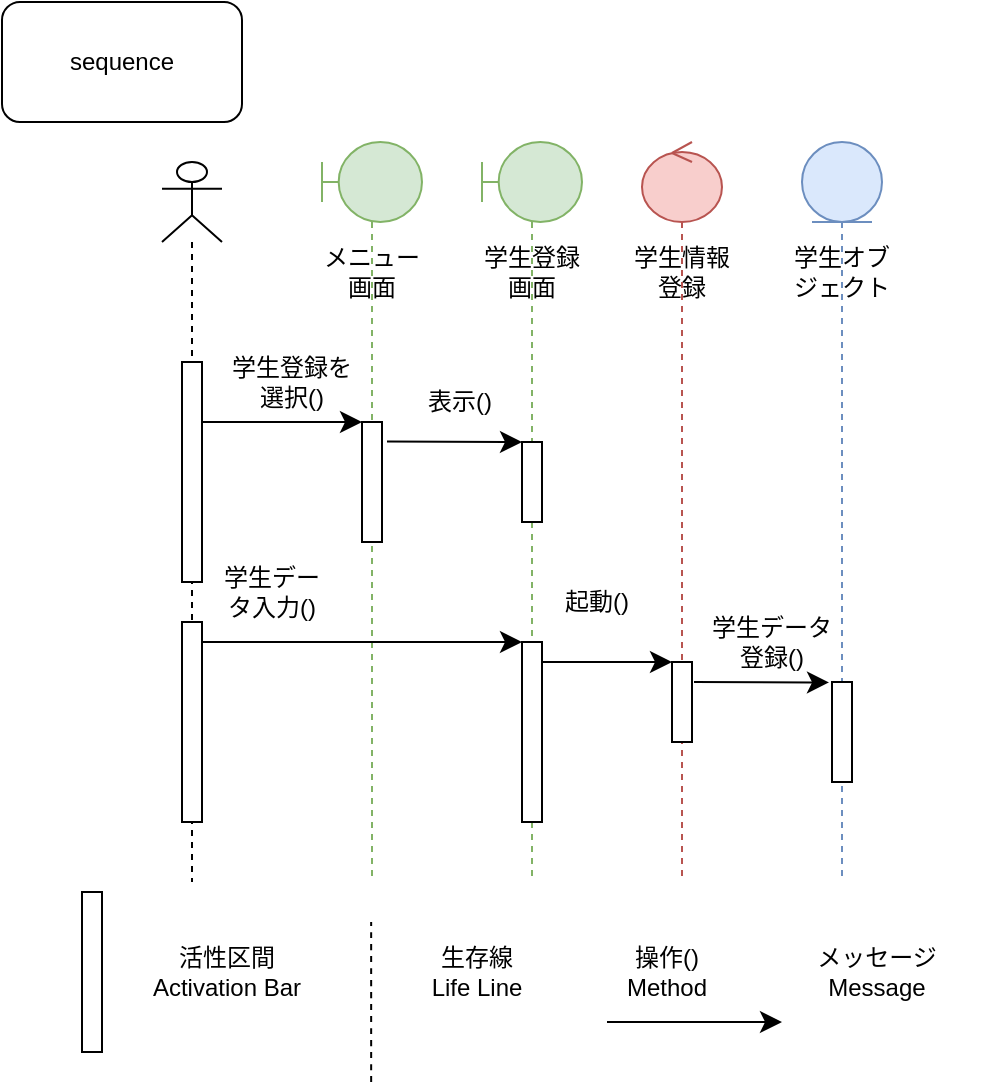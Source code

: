 <mxfile>
    <diagram id="Kf6Vw_w78lC377Hokcgv" name="ページ1">
        <mxGraphModel dx="540" dy="292" grid="1" gridSize="10" guides="1" tooltips="1" connect="1" arrows="1" fold="1" page="1" pageScale="1" pageWidth="827" pageHeight="1169" math="0" shadow="0">
            <root>
                <mxCell id="0"/>
                <mxCell id="1" parent="0"/>
                <mxCell id="2" value="sequence" style="rounded=1;whiteSpace=wrap;html=1;" parent="1" vertex="1">
                    <mxGeometry y="10" width="120" height="60" as="geometry"/>
                </mxCell>
                <mxCell id="L94UDntbKttdnVR1cpFL-3" value="" style="shape=umlLifeline;perimeter=lifelinePerimeter;whiteSpace=wrap;html=1;container=1;dropTarget=0;collapsible=0;recursiveResize=0;outlineConnect=0;portConstraint=eastwest;newEdgeStyle={&quot;curved&quot;:0,&quot;rounded&quot;:0};participant=umlActor;" parent="1" vertex="1">
                    <mxGeometry x="80" y="90" width="30" height="360" as="geometry"/>
                </mxCell>
                <mxCell id="L94UDntbKttdnVR1cpFL-6" value="" style="html=1;points=[[0,0,0,0,5],[0,1,0,0,-5],[1,0,0,0,5],[1,1,0,0,-5]];perimeter=orthogonalPerimeter;outlineConnect=0;targetShapes=umlLifeline;portConstraint=eastwest;newEdgeStyle={&quot;curved&quot;:0,&quot;rounded&quot;:0};" parent="L94UDntbKttdnVR1cpFL-3" vertex="1">
                    <mxGeometry x="10" y="100" width="10" height="110" as="geometry"/>
                </mxCell>
                <mxCell id="L94UDntbKttdnVR1cpFL-33" value="" style="html=1;points=[[0,0,0,0,5],[0,1,0,0,-5],[1,0,0,0,5],[1,1,0,0,-5]];perimeter=orthogonalPerimeter;outlineConnect=0;targetShapes=umlLifeline;portConstraint=eastwest;newEdgeStyle={&quot;curved&quot;:0,&quot;rounded&quot;:0};" parent="L94UDntbKttdnVR1cpFL-3" vertex="1">
                    <mxGeometry x="10" y="230" width="10" height="100" as="geometry"/>
                </mxCell>
                <mxCell id="L94UDntbKttdnVR1cpFL-10" value="" style="shape=umlLifeline;perimeter=lifelinePerimeter;whiteSpace=wrap;html=1;container=1;dropTarget=0;collapsible=0;recursiveResize=0;outlineConnect=0;portConstraint=eastwest;newEdgeStyle={&quot;curved&quot;:0,&quot;rounded&quot;:0};participant=umlBoundary;fillColor=#d5e8d4;strokeColor=#82b366;" parent="1" vertex="1">
                    <mxGeometry x="160" y="80" width="50" height="370" as="geometry"/>
                </mxCell>
                <mxCell id="L94UDntbKttdnVR1cpFL-20" value="" style="html=1;points=[[0,0,0,0,5],[0,1,0,0,-5],[1,0,0,0,5],[1,1,0,0,-5]];perimeter=orthogonalPerimeter;outlineConnect=0;targetShapes=umlLifeline;portConstraint=eastwest;newEdgeStyle={&quot;curved&quot;:0,&quot;rounded&quot;:0};" parent="L94UDntbKttdnVR1cpFL-10" vertex="1">
                    <mxGeometry x="20" y="140" width="10" height="60" as="geometry"/>
                </mxCell>
                <mxCell id="L94UDntbKttdnVR1cpFL-11" value="" style="shape=umlLifeline;perimeter=lifelinePerimeter;whiteSpace=wrap;html=1;container=1;dropTarget=0;collapsible=0;recursiveResize=0;outlineConnect=0;portConstraint=eastwest;newEdgeStyle={&quot;curved&quot;:0,&quot;rounded&quot;:0};participant=umlBoundary;fillColor=#d5e8d4;strokeColor=#82b366;" parent="1" vertex="1">
                    <mxGeometry x="240" y="80" width="50" height="370" as="geometry"/>
                </mxCell>
                <mxCell id="L94UDntbKttdnVR1cpFL-21" value="" style="html=1;points=[[0,0,0,0,5],[0,1,0,0,-5],[1,0,0,0,5],[1,1,0,0,-5]];perimeter=orthogonalPerimeter;outlineConnect=0;targetShapes=umlLifeline;portConstraint=eastwest;newEdgeStyle={&quot;curved&quot;:0,&quot;rounded&quot;:0};" parent="L94UDntbKttdnVR1cpFL-11" vertex="1">
                    <mxGeometry x="20" y="150" width="10" height="40" as="geometry"/>
                </mxCell>
                <mxCell id="L94UDntbKttdnVR1cpFL-37" value="" style="html=1;points=[[0,0,0,0,5],[0,1,0,0,-5],[1,0,0,0,5],[1,1,0,0,-5]];perimeter=orthogonalPerimeter;outlineConnect=0;targetShapes=umlLifeline;portConstraint=eastwest;newEdgeStyle={&quot;curved&quot;:0,&quot;rounded&quot;:0};" parent="L94UDntbKttdnVR1cpFL-11" vertex="1">
                    <mxGeometry x="20" y="250" width="10" height="90" as="geometry"/>
                </mxCell>
                <mxCell id="L94UDntbKttdnVR1cpFL-12" value="" style="shape=umlLifeline;perimeter=lifelinePerimeter;whiteSpace=wrap;html=1;container=1;dropTarget=0;collapsible=0;recursiveResize=0;outlineConnect=0;portConstraint=eastwest;newEdgeStyle={&quot;curved&quot;:0,&quot;rounded&quot;:0};participant=umlEntity;fillColor=#dae8fc;strokeColor=#6c8ebf;" parent="1" vertex="1">
                    <mxGeometry x="400" y="80" width="40" height="370" as="geometry"/>
                </mxCell>
                <mxCell id="L94UDntbKttdnVR1cpFL-40" value="" style="html=1;points=[[0,0,0,0,5],[0,1,0,0,-5],[1,0,0,0,5],[1,1,0,0,-5]];perimeter=orthogonalPerimeter;outlineConnect=0;targetShapes=umlLifeline;portConstraint=eastwest;newEdgeStyle={&quot;curved&quot;:0,&quot;rounded&quot;:0};" parent="L94UDntbKttdnVR1cpFL-12" vertex="1">
                    <mxGeometry x="15" y="270" width="10" height="50" as="geometry"/>
                </mxCell>
                <mxCell id="L94UDntbKttdnVR1cpFL-13" value="" style="shape=umlLifeline;perimeter=lifelinePerimeter;whiteSpace=wrap;html=1;container=1;dropTarget=0;collapsible=0;recursiveResize=0;outlineConnect=0;portConstraint=eastwest;newEdgeStyle={&quot;curved&quot;:0,&quot;rounded&quot;:0};participant=umlControl;fillColor=#f8cecc;strokeColor=#b85450;" parent="1" vertex="1">
                    <mxGeometry x="320" y="80" width="40" height="370" as="geometry"/>
                </mxCell>
                <mxCell id="L94UDntbKttdnVR1cpFL-39" value="" style="html=1;points=[[0,0,0,0,5],[0,1,0,0,-5],[1,0,0,0,5],[1,1,0,0,-5]];perimeter=orthogonalPerimeter;outlineConnect=0;targetShapes=umlLifeline;portConstraint=eastwest;newEdgeStyle={&quot;curved&quot;:0,&quot;rounded&quot;:0};" parent="L94UDntbKttdnVR1cpFL-13" vertex="1">
                    <mxGeometry x="15" y="260" width="10" height="40" as="geometry"/>
                </mxCell>
                <mxCell id="L94UDntbKttdnVR1cpFL-14" value="" style="html=1;points=[[0,0,0,0,5],[0,1,0,0,-5],[1,0,0,0,5],[1,1,0,0,-5]];perimeter=orthogonalPerimeter;outlineConnect=0;targetShapes=umlLifeline;portConstraint=eastwest;newEdgeStyle={&quot;curved&quot;:0,&quot;rounded&quot;:0};" parent="1" vertex="1">
                    <mxGeometry x="40" y="455" width="10" height="80" as="geometry"/>
                </mxCell>
                <mxCell id="L94UDntbKttdnVR1cpFL-15" value="活性区間&lt;div&gt;Activation Bar&lt;/div&gt;" style="text;html=1;align=center;verticalAlign=middle;whiteSpace=wrap;rounded=0;" parent="1" vertex="1">
                    <mxGeometry x="60" y="480" width="105" height="30" as="geometry"/>
                </mxCell>
                <mxCell id="L94UDntbKttdnVR1cpFL-16" value="生存線&lt;div&gt;Life Line&lt;/div&gt;" style="text;html=1;align=center;verticalAlign=middle;whiteSpace=wrap;rounded=0;" parent="1" vertex="1">
                    <mxGeometry x="185" y="480" width="105" height="30" as="geometry"/>
                </mxCell>
                <mxCell id="L94UDntbKttdnVR1cpFL-18" value="" style="endArrow=none;dashed=1;html=1;rounded=0;fontSize=12;startSize=8;endSize=8;curved=1;" parent="1" edge="1">
                    <mxGeometry width="50" height="50" relative="1" as="geometry">
                        <mxPoint x="184.58" y="550" as="sourcePoint"/>
                        <mxPoint x="184.58" y="470" as="targetPoint"/>
                    </mxGeometry>
                </mxCell>
                <mxCell id="L94UDntbKttdnVR1cpFL-19" value="" style="endArrow=classic;html=1;rounded=0;fontSize=12;startSize=8;endSize=8;curved=1;" parent="1" target="L94UDntbKttdnVR1cpFL-20" edge="1">
                    <mxGeometry width="50" height="50" relative="1" as="geometry">
                        <mxPoint x="100" y="220" as="sourcePoint"/>
                        <mxPoint x="170" y="220" as="targetPoint"/>
                    </mxGeometry>
                </mxCell>
                <mxCell id="L94UDntbKttdnVR1cpFL-22" value="メニュー画面" style="text;html=1;align=center;verticalAlign=middle;whiteSpace=wrap;rounded=0;" parent="1" vertex="1">
                    <mxGeometry x="155" y="130" width="60" height="30" as="geometry"/>
                </mxCell>
                <mxCell id="L94UDntbKttdnVR1cpFL-23" value="学生登録画面" style="text;html=1;align=center;verticalAlign=middle;whiteSpace=wrap;rounded=0;" parent="1" vertex="1">
                    <mxGeometry x="235" y="130" width="60" height="30" as="geometry"/>
                </mxCell>
                <mxCell id="L94UDntbKttdnVR1cpFL-24" value="学生情報登録" style="text;html=1;align=center;verticalAlign=middle;whiteSpace=wrap;rounded=0;" parent="1" vertex="1">
                    <mxGeometry x="310" y="130" width="60" height="30" as="geometry"/>
                </mxCell>
                <mxCell id="L94UDntbKttdnVR1cpFL-25" value="学生オブジェクト" style="text;html=1;align=center;verticalAlign=middle;whiteSpace=wrap;rounded=0;" parent="1" vertex="1">
                    <mxGeometry x="390" y="130" width="60" height="30" as="geometry"/>
                </mxCell>
                <mxCell id="L94UDntbKttdnVR1cpFL-26" value="学生登録を選択()" style="text;html=1;align=center;verticalAlign=middle;whiteSpace=wrap;rounded=0;" parent="1" vertex="1">
                    <mxGeometry x="110" y="200" width="70" as="geometry"/>
                </mxCell>
                <mxCell id="L94UDntbKttdnVR1cpFL-27" value="" style="endArrow=classic;html=1;rounded=0;fontSize=12;startSize=8;endSize=8;curved=1;" parent="1" edge="1">
                    <mxGeometry width="50" height="50" relative="1" as="geometry">
                        <mxPoint x="192.5" y="229.76" as="sourcePoint"/>
                        <mxPoint x="260" y="230" as="targetPoint"/>
                    </mxGeometry>
                </mxCell>
                <mxCell id="L94UDntbKttdnVR1cpFL-30" value="表示()" style="text;html=1;align=center;verticalAlign=middle;whiteSpace=wrap;rounded=0;" parent="1" vertex="1">
                    <mxGeometry x="190" y="210" width="77.5" as="geometry"/>
                </mxCell>
                <mxCell id="L94UDntbKttdnVR1cpFL-31" value="操作()&lt;div&gt;Method&lt;/div&gt;" style="text;html=1;align=center;verticalAlign=middle;whiteSpace=wrap;rounded=0;" parent="1" vertex="1">
                    <mxGeometry x="280" y="480" width="105" height="30" as="geometry"/>
                </mxCell>
                <mxCell id="L94UDntbKttdnVR1cpFL-32" value="メッセージ&lt;div&gt;Message&lt;/div&gt;" style="text;html=1;align=center;verticalAlign=middle;whiteSpace=wrap;rounded=0;" parent="1" vertex="1">
                    <mxGeometry x="385" y="480" width="105" height="30" as="geometry"/>
                </mxCell>
                <mxCell id="L94UDntbKttdnVR1cpFL-34" value="" style="endArrow=classic;html=1;rounded=0;fontSize=12;startSize=8;endSize=8;curved=1;" parent="1" edge="1">
                    <mxGeometry width="50" height="50" relative="1" as="geometry">
                        <mxPoint x="302.5" y="520" as="sourcePoint"/>
                        <mxPoint x="390" y="520" as="targetPoint"/>
                    </mxGeometry>
                </mxCell>
                <mxCell id="L94UDntbKttdnVR1cpFL-36" value="学生データ入力()" style="text;html=1;align=center;verticalAlign=middle;whiteSpace=wrap;rounded=0;" parent="1" vertex="1">
                    <mxGeometry x="105" y="290" width="60" height="30" as="geometry"/>
                </mxCell>
                <mxCell id="L94UDntbKttdnVR1cpFL-38" value="" style="endArrow=classic;html=1;rounded=0;fontSize=12;startSize=8;endSize=8;curved=1;" parent="1" edge="1">
                    <mxGeometry width="50" height="50" relative="1" as="geometry">
                        <mxPoint x="100" y="330" as="sourcePoint"/>
                        <mxPoint x="260" y="330" as="targetPoint"/>
                    </mxGeometry>
                </mxCell>
                <mxCell id="L94UDntbKttdnVR1cpFL-41" value="" style="endArrow=classic;html=1;rounded=0;fontSize=12;startSize=8;endSize=8;curved=1;" parent="1" source="L94UDntbKttdnVR1cpFL-37" target="L94UDntbKttdnVR1cpFL-39" edge="1">
                    <mxGeometry width="50" height="50" relative="1" as="geometry">
                        <mxPoint x="280" y="350" as="sourcePoint"/>
                        <mxPoint x="347.5" y="350.24" as="targetPoint"/>
                        <Array as="points">
                            <mxPoint x="310" y="340"/>
                        </Array>
                    </mxGeometry>
                </mxCell>
                <mxCell id="L94UDntbKttdnVR1cpFL-42" value="" style="endArrow=classic;html=1;rounded=0;fontSize=12;startSize=8;endSize=8;curved=1;" parent="1" edge="1">
                    <mxGeometry width="50" height="50" relative="1" as="geometry">
                        <mxPoint x="346" y="350" as="sourcePoint"/>
                        <mxPoint x="413.5" y="350.24" as="targetPoint"/>
                    </mxGeometry>
                </mxCell>
                <mxCell id="L94UDntbKttdnVR1cpFL-43" value="起動()&lt;span style=&quot;color: rgba(0, 0, 0, 0); font-family: monospace; font-size: 0px; text-align: start; text-wrap-mode: nowrap;&quot;&gt;%3CmxGraphModel%3E%3Croot%3E%3CmxCell%20id%3D%220%22%2F%3E%3CmxCell%20id%3D%221%22%20parent%3D%220%22%2F%3E%3CmxCell%20id%3D%222%22%20value%3D%22%22%20style%3D%22endArrow%3Dclassic%3Bhtml%3D1%3Brounded%3D0%3BfontSize%3D12%3BstartSize%3D8%3BendSize%3D8%3Bcurved%3D1%3B%22%20edge%3D%221%22%20parent%3D%221%22%3E%3CmxGeometry%20width%3D%2250%22%20height%3D%2250%22%20relative%3D%221%22%20as%3D%22geometry%22%3E%3CmxPoint%20x%3D%22192.5%22%20y%3D%22229.76%22%20as%3D%22sourcePoint%22%2F%3E%3CmxPoint%20x%3D%22260%22%20y%3D%22230%22%20as%3D%22targetPoint%22%2F%3E%3C%2FmxGeometry%3E%3C%2FmxCell%3E%3C%2Froot%3E%3C%2FmxGraphModel%3E&lt;/span&gt;" style="text;html=1;align=center;verticalAlign=middle;whiteSpace=wrap;rounded=0;" parent="1" vertex="1">
                    <mxGeometry x="275" y="300" width="45" height="20" as="geometry"/>
                </mxCell>
                <mxCell id="L94UDntbKttdnVR1cpFL-45" value="学生データ登録()" style="text;html=1;align=center;verticalAlign=middle;whiteSpace=wrap;rounded=0;" parent="1" vertex="1">
                    <mxGeometry x="350" y="320" width="70" height="20" as="geometry"/>
                </mxCell>
            </root>
        </mxGraphModel>
    </diagram>
</mxfile>